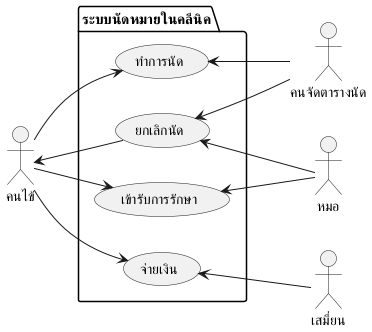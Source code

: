 @startuml
left to right direction
actor "คนไข้" as pt
actor "หมอ" as dt
actor "เสมี่ยน" as cl
actor "คนจัดตารางนัด" as tb
package ระบบนัดหมายในคลีนิค {
  usecase "ทำการนัด" as UC1
  usecase "ยกเลิกนัด" as UC2
  usecase "เข้ารับการรักษา" as UC3
  usecase "จ่ายเงิน" as UC4
}
pt --> UC1
pt <-- UC2
pt --> UC3
pt --> UC4
UC2 <-- dt
UC3 <-- dt
UC4 <-- cl
UC1 <-- tb
UC2 <-- tb
@enduml